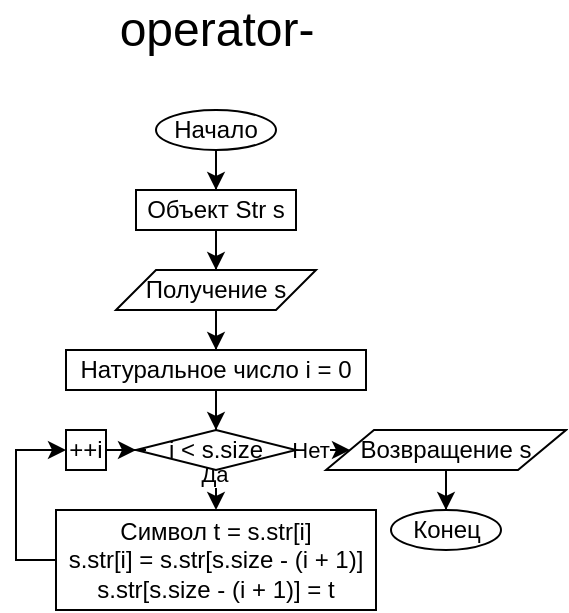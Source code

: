 <mxfile version="13.1.14" type="device"><diagram id="Hsi1N0cberL_-BoPGEi5" name="Page-1"><mxGraphModel dx="530" dy="234" grid="1" gridSize="10" guides="1" tooltips="1" connect="1" arrows="1" fold="1" page="1" pageScale="1" pageWidth="850" pageHeight="1100" math="0" shadow="0"><root><mxCell id="0"/><mxCell id="1" parent="0"/><mxCell id="LDhQOHuRyV1jIk14AgpL-396" style="edgeStyle=orthogonalEdgeStyle;rounded=0;orthogonalLoop=1;jettySize=auto;html=1;" edge="1" parent="1" source="LDhQOHuRyV1jIk14AgpL-1" target="LDhQOHuRyV1jIk14AgpL-395"><mxGeometry relative="1" as="geometry"/></mxCell><mxCell id="LDhQOHuRyV1jIk14AgpL-1" value="Начало" style="ellipse;whiteSpace=wrap;html=1;" vertex="1" parent="1"><mxGeometry x="210" y="100" width="60" height="20" as="geometry"/></mxCell><mxCell id="LDhQOHuRyV1jIk14AgpL-398" style="edgeStyle=orthogonalEdgeStyle;rounded=0;orthogonalLoop=1;jettySize=auto;html=1;" edge="1" parent="1" source="LDhQOHuRyV1jIk14AgpL-395" target="LDhQOHuRyV1jIk14AgpL-397"><mxGeometry relative="1" as="geometry"/></mxCell><mxCell id="LDhQOHuRyV1jIk14AgpL-395" value="Объект Str s" style="rounded=0;whiteSpace=wrap;html=1;" vertex="1" parent="1"><mxGeometry x="200" y="140" width="80" height="20" as="geometry"/></mxCell><mxCell id="LDhQOHuRyV1jIk14AgpL-403" style="edgeStyle=orthogonalEdgeStyle;rounded=0;orthogonalLoop=1;jettySize=auto;html=1;entryX=0.5;entryY=0;entryDx=0;entryDy=0;" edge="1" parent="1" source="LDhQOHuRyV1jIk14AgpL-397" target="LDhQOHuRyV1jIk14AgpL-399"><mxGeometry relative="1" as="geometry"/></mxCell><mxCell id="LDhQOHuRyV1jIk14AgpL-397" value="Получение s" style="shape=parallelogram;perimeter=parallelogramPerimeter;whiteSpace=wrap;html=1;" vertex="1" parent="1"><mxGeometry x="190" y="180" width="100" height="20" as="geometry"/></mxCell><mxCell id="LDhQOHuRyV1jIk14AgpL-405" style="edgeStyle=orthogonalEdgeStyle;rounded=0;orthogonalLoop=1;jettySize=auto;html=1;" edge="1" parent="1" source="LDhQOHuRyV1jIk14AgpL-399" target="LDhQOHuRyV1jIk14AgpL-404"><mxGeometry relative="1" as="geometry"/></mxCell><mxCell id="LDhQOHuRyV1jIk14AgpL-399" value="Натуральное число i = 0" style="rounded=0;whiteSpace=wrap;html=1;" vertex="1" parent="1"><mxGeometry x="165" y="220" width="150" height="20" as="geometry"/></mxCell><mxCell id="LDhQOHuRyV1jIk14AgpL-420" style="edgeStyle=orthogonalEdgeStyle;rounded=0;orthogonalLoop=1;jettySize=auto;html=1;" edge="1" parent="1" source="LDhQOHuRyV1jIk14AgpL-404"><mxGeometry relative="1" as="geometry"><mxPoint x="240" y="300" as="targetPoint"/></mxGeometry></mxCell><mxCell id="LDhQOHuRyV1jIk14AgpL-421" value="Да" style="edgeLabel;html=1;align=center;verticalAlign=middle;resizable=0;points=[];" vertex="1" connectable="0" parent="LDhQOHuRyV1jIk14AgpL-420"><mxGeometry x="-0.839" y="-1" relative="1" as="geometry"><mxPoint as="offset"/></mxGeometry></mxCell><mxCell id="LDhQOHuRyV1jIk14AgpL-451" style="edgeStyle=orthogonalEdgeStyle;rounded=0;orthogonalLoop=1;jettySize=auto;html=1;" edge="1" parent="1" source="LDhQOHuRyV1jIk14AgpL-404" target="LDhQOHuRyV1jIk14AgpL-450"><mxGeometry relative="1" as="geometry"/></mxCell><mxCell id="LDhQOHuRyV1jIk14AgpL-454" value="Нет" style="edgeLabel;html=1;align=center;verticalAlign=middle;resizable=0;points=[];" vertex="1" connectable="0" parent="LDhQOHuRyV1jIk14AgpL-451"><mxGeometry x="0.472" relative="1" as="geometry"><mxPoint as="offset"/></mxGeometry></mxCell><mxCell id="LDhQOHuRyV1jIk14AgpL-404" value="i &amp;lt; s.size" style="rhombus;whiteSpace=wrap;html=1;" vertex="1" parent="1"><mxGeometry x="200" y="260" width="80" height="20" as="geometry"/></mxCell><mxCell id="LDhQOHuRyV1jIk14AgpL-407" style="edgeStyle=orthogonalEdgeStyle;rounded=0;orthogonalLoop=1;jettySize=auto;html=1;entryX=0;entryY=0.5;entryDx=0;entryDy=0;" edge="1" parent="1" source="LDhQOHuRyV1jIk14AgpL-406" target="LDhQOHuRyV1jIk14AgpL-404"><mxGeometry relative="1" as="geometry"/></mxCell><mxCell id="LDhQOHuRyV1jIk14AgpL-406" value="++i" style="rounded=0;whiteSpace=wrap;html=1;" vertex="1" parent="1"><mxGeometry x="165" y="260" width="20" height="20" as="geometry"/></mxCell><mxCell id="LDhQOHuRyV1jIk14AgpL-411" value="Конец" style="ellipse;whiteSpace=wrap;html=1;" vertex="1" parent="1"><mxGeometry x="327.5" y="300" width="55" height="20" as="geometry"/></mxCell><mxCell id="LDhQOHuRyV1jIk14AgpL-448" value="&lt;font style=&quot;font-size: 24px&quot;&gt;operator-&lt;/font&gt;" style="text;html=1;align=center;verticalAlign=middle;resizable=0;points=[];autosize=1;lize=2em;" vertex="1" parent="1"><mxGeometry x="185" y="50" width="110" height="20" as="geometry"/></mxCell><mxCell id="LDhQOHuRyV1jIk14AgpL-496" style="edgeStyle=orthogonalEdgeStyle;rounded=0;orthogonalLoop=1;jettySize=auto;html=1;" edge="1" parent="1" source="LDhQOHuRyV1jIk14AgpL-450" target="LDhQOHuRyV1jIk14AgpL-411"><mxGeometry relative="1" as="geometry"/></mxCell><mxCell id="LDhQOHuRyV1jIk14AgpL-450" value="Возвращение s" style="shape=parallelogram;perimeter=parallelogramPerimeter;whiteSpace=wrap;html=1;" vertex="1" parent="1"><mxGeometry x="295" y="260" width="120" height="20" as="geometry"/></mxCell><mxCell id="LDhQOHuRyV1jIk14AgpL-458" style="edgeStyle=orthogonalEdgeStyle;rounded=0;orthogonalLoop=1;jettySize=auto;html=1;entryX=0;entryY=0.5;entryDx=0;entryDy=0;" edge="1" parent="1" source="LDhQOHuRyV1jIk14AgpL-457" target="LDhQOHuRyV1jIk14AgpL-406"><mxGeometry relative="1" as="geometry"><Array as="points"><mxPoint x="140" y="325"/><mxPoint x="140" y="270"/></Array></mxGeometry></mxCell><mxCell id="LDhQOHuRyV1jIk14AgpL-457" value="&lt;div&gt;Символ t = s.str[i]&lt;/div&gt;&lt;div&gt;s.str[i] = s.str[s.size - (i + 1)]&lt;/div&gt;&lt;div&gt;s.str[s.size - (i + 1)] = t&lt;/div&gt;" style="rounded=0;whiteSpace=wrap;html=1;" vertex="1" parent="1"><mxGeometry x="160" y="300" width="160" height="50" as="geometry"/></mxCell></root></mxGraphModel></diagram></mxfile>